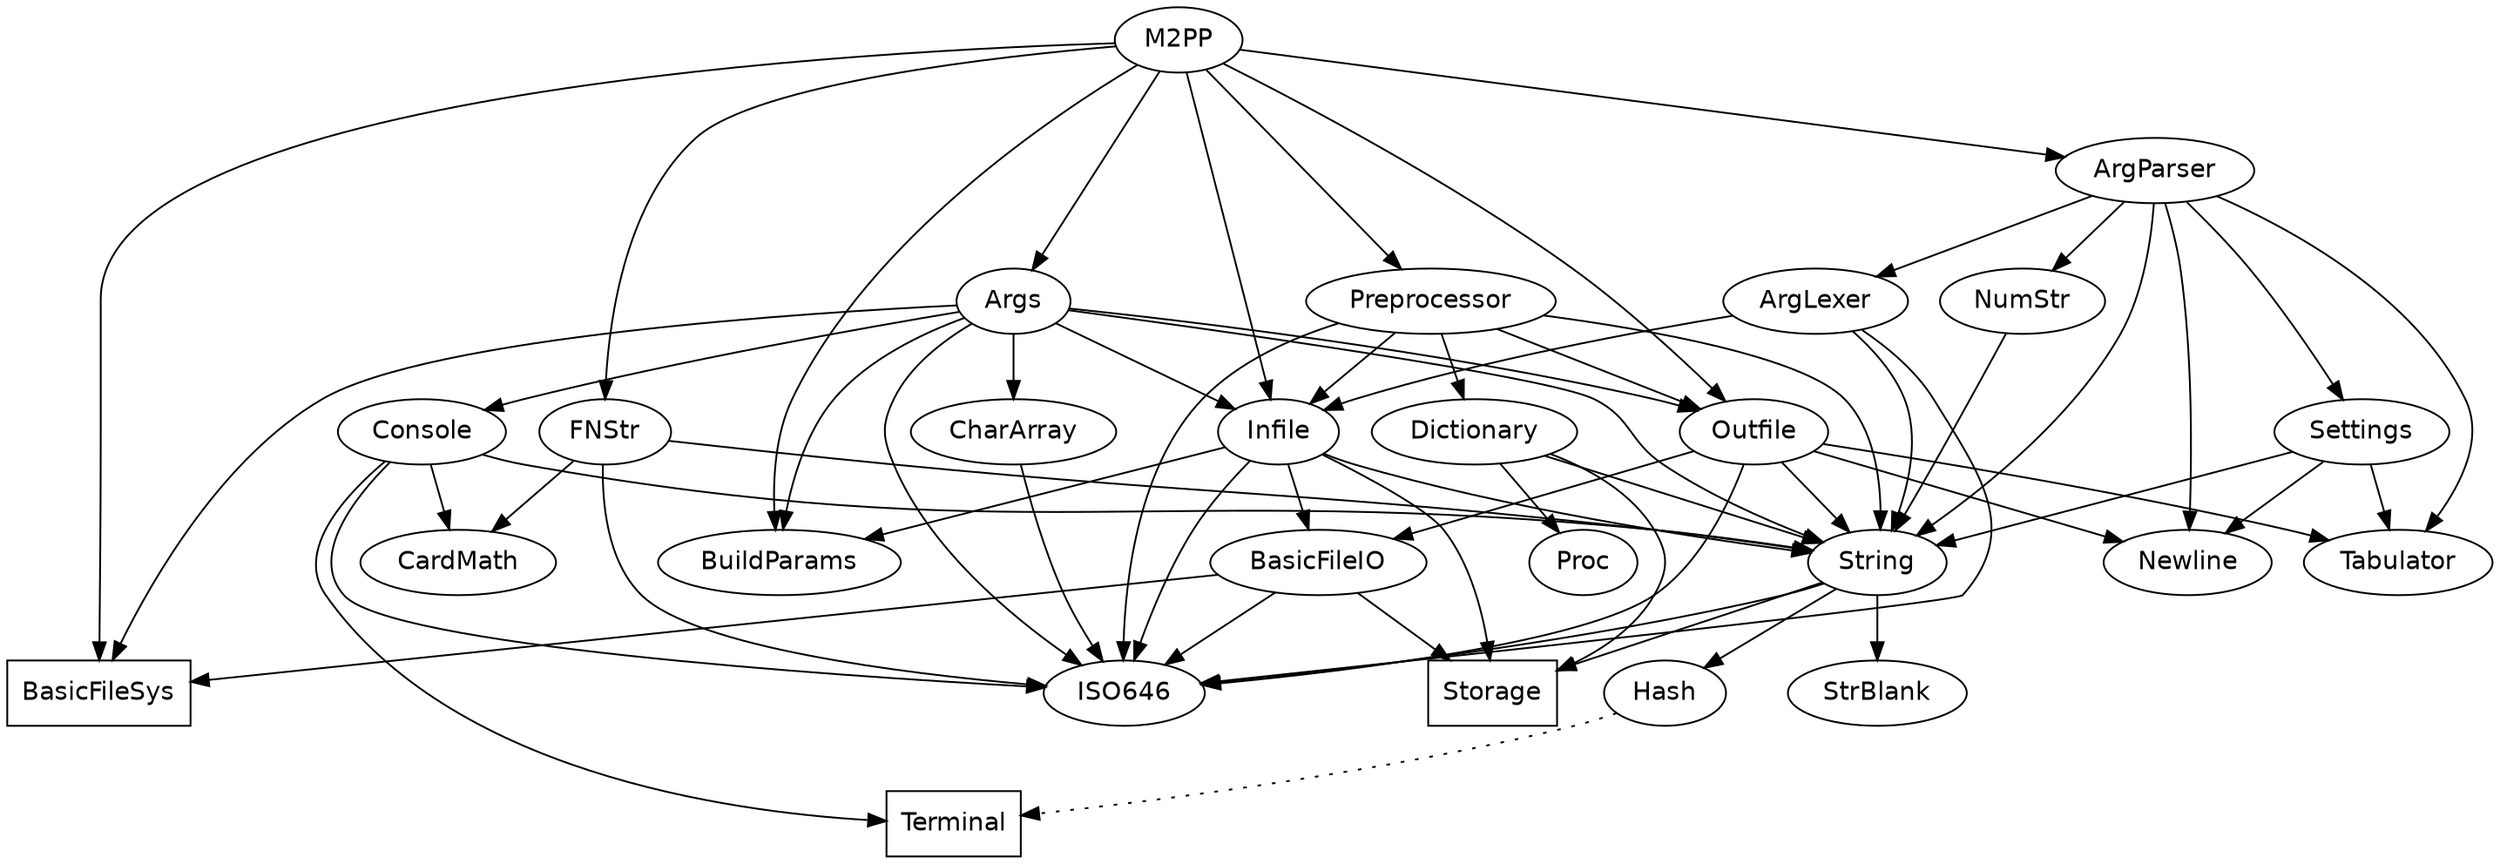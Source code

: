 digraph M2PPDep {
  node [fontname=helvetica];

  M2PP -> {
    Args ArgParser BuildParams BasicFileSys FNStr Infile Outfile Preprocessor
  };
  
  Args -> {
    BuildParams CharArray Console BasicFileSys Infile ISO646 Outfile String
  };
  
  BuildParams; /* no dependencies */
  
  CharArray -> {
    ISO646
  };
  
  ISO646; /* no dependencies */
  
  Console -> {
    CardMath ISO646 String Terminal
  };
  
  CardMath; /* no dependencies */
  
  String -> {
    Hash ISO646 Storage StrBlank
  };
  
  edge [style=dotted];
  Hash -> {
    Terminal
  };
  edge [style=none];
  
  Terminal [shape=box]; /* stdlib */
  
  Storage [shape=box]; /* stdlib */
  
  StrBlank; /* no dependencies */  
  
  BasicFileSys [shape=box];
  
  Infile -> {
    BasicFileIO BuildParams ISO646 Storage String
  };
  
  BasicFileIO -> {
    BasicFileSys ISO646 Storage
  };
  
  Outfile -> {
    BasicFileIO ISO646 Newline String Tabulator
  };
  
  Newline; /* no dependencies */  
  
  Tabulator; /* no dependencies */  
  
  ArgParser -> {
    ArgLexer Newline NumStr Settings String Tabulator
  };
  
  ArgLexer -> {
    Infile ISO646 String
  };
    
  NumStr -> {
    String
  };
    
  Settings -> {
    String Newline Tabulator
  };
  
  FNStr -> {
    CardMath ISO646 String
  };
  
  CardMath; /* no dependencies */
  
  Preprocessor -> {
    Dictionary Infile ISO646 Outfile String
  };
  
  Dictionary -> {
    Proc Storage String
  };
  
  Proc; /* no dependencies */
  
} /* M2PPDep */